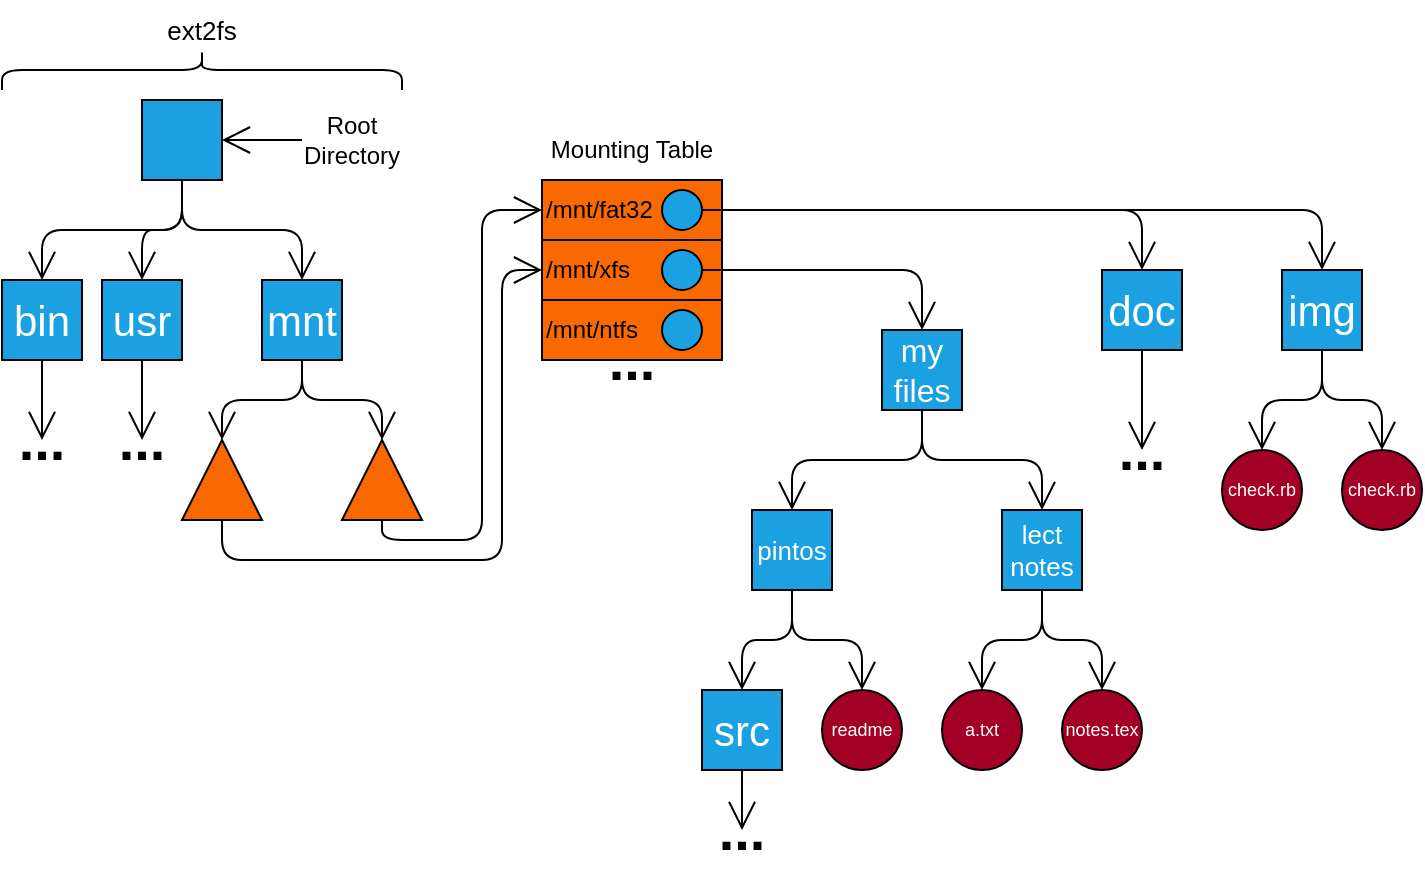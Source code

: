 <mxfile>
    <diagram id="h117Q7nclOa38uZsXCpi" name="Page-1">
        <mxGraphModel dx="704" dy="1174" grid="1" gridSize="10" guides="1" tooltips="1" connect="1" arrows="1" fold="1" page="1" pageScale="1" pageWidth="850" pageHeight="1100" math="0" shadow="0">
            <root>
                <mxCell id="0"/>
                <mxCell id="1" parent="0"/>
                <mxCell id="2" style="edgeStyle=orthogonalEdgeStyle;html=1;exitX=0.5;exitY=1;exitDx=0;exitDy=0;entryX=0.5;entryY=0;entryDx=0;entryDy=0;endArrow=open;endFill=0;endSize=12;" edge="1" parent="1" source="5" target="8">
                    <mxGeometry relative="1" as="geometry"/>
                </mxCell>
                <mxCell id="3" style="edgeStyle=orthogonalEdgeStyle;html=1;exitX=0.5;exitY=1;exitDx=0;exitDy=0;entryX=0.5;entryY=0;entryDx=0;entryDy=0;endArrow=open;endFill=0;endSize=12;" edge="1" parent="1" source="5" target="12">
                    <mxGeometry relative="1" as="geometry"/>
                </mxCell>
                <mxCell id="4" style="edgeStyle=orthogonalEdgeStyle;html=1;exitX=0.5;exitY=1;exitDx=0;exitDy=0;entryX=0.5;entryY=0;entryDx=0;entryDy=0;endArrow=open;endFill=0;endSize=12;" edge="1" parent="1" source="5" target="41">
                    <mxGeometry relative="1" as="geometry">
                        <mxPoint x="340" y="145" as="targetPoint"/>
                    </mxGeometry>
                </mxCell>
                <mxCell id="5" value="" style="rounded=0;whiteSpace=wrap;html=1;fillColor=#1ba1e2;fontColor=#ffffff;strokeColor=#000000;" vertex="1" parent="1">
                    <mxGeometry x="80" y="55" width="40" height="40" as="geometry"/>
                </mxCell>
                <mxCell id="7" style="edgeStyle=orthogonalEdgeStyle;html=1;exitX=0.5;exitY=1;exitDx=0;exitDy=0;entryX=0.5;entryY=0;entryDx=0;entryDy=0;endArrow=open;endFill=0;endSize=12;" edge="1" parent="1" source="8">
                    <mxGeometry relative="1" as="geometry">
                        <mxPoint x="30" y="225" as="targetPoint"/>
                    </mxGeometry>
                </mxCell>
                <mxCell id="8" value="bin" style="rounded=0;whiteSpace=wrap;html=1;fontSize=21;fillColor=#1ba1e2;fontColor=#ffffff;strokeColor=#000000;" vertex="1" parent="1">
                    <mxGeometry x="10" y="145" width="40" height="40" as="geometry"/>
                </mxCell>
                <mxCell id="10" style="edgeStyle=orthogonalEdgeStyle;html=1;exitX=0.5;exitY=1;exitDx=0;exitDy=0;endArrow=open;endFill=0;endSize=12;" edge="1" parent="1" source="12">
                    <mxGeometry relative="1" as="geometry">
                        <mxPoint x="80" y="225" as="targetPoint"/>
                    </mxGeometry>
                </mxCell>
                <mxCell id="12" value="usr" style="rounded=0;whiteSpace=wrap;html=1;fontSize=21;fillColor=#1ba1e2;fontColor=#ffffff;strokeColor=#000000;" vertex="1" parent="1">
                    <mxGeometry x="60" y="145" width="40" height="40" as="geometry"/>
                </mxCell>
                <mxCell id="35" style="edgeStyle=orthogonalEdgeStyle;html=1;exitX=0;exitY=0.5;exitDx=0;exitDy=0;entryX=1;entryY=0.5;entryDx=0;entryDy=0;fontSize=12;endArrow=open;endFill=0;endSize=12;" edge="1" parent="1" source="36" target="5">
                    <mxGeometry relative="1" as="geometry"/>
                </mxCell>
                <mxCell id="36" value="Root Directory" style="text;html=1;strokeColor=none;fillColor=none;align=center;verticalAlign=middle;whiteSpace=wrap;rounded=0;fontSize=12;" vertex="1" parent="1">
                    <mxGeometry x="160" y="60" width="50" height="30" as="geometry"/>
                </mxCell>
                <mxCell id="47" style="edgeStyle=orthogonalEdgeStyle;html=1;exitX=0.5;exitY=1;exitDx=0;exitDy=0;entryX=0;entryY=0;entryDx=20;entryDy=0;entryPerimeter=0;endArrow=open;endFill=0;endSize=12;" edge="1" parent="1" source="41" target="45">
                    <mxGeometry relative="1" as="geometry"/>
                </mxCell>
                <mxCell id="48" style="edgeStyle=orthogonalEdgeStyle;html=1;exitX=0.5;exitY=1;exitDx=0;exitDy=0;entryX=0;entryY=0;entryDx=20;entryDy=0;entryPerimeter=0;endArrow=open;endFill=0;endSize=12;" edge="1" parent="1" source="41" target="46">
                    <mxGeometry relative="1" as="geometry"/>
                </mxCell>
                <mxCell id="41" value="mnt" style="rounded=0;whiteSpace=wrap;html=1;fontSize=21;fillColor=#1ba1e2;fontColor=#ffffff;strokeColor=#000000;" vertex="1" parent="1">
                    <mxGeometry x="140" y="145" width="40" height="40" as="geometry"/>
                </mxCell>
                <mxCell id="96" style="edgeStyle=orthogonalEdgeStyle;html=1;exitX=0.5;exitY=1;exitDx=0;exitDy=0;exitPerimeter=0;fontSize=13;endArrow=open;endFill=0;endSize=12;entryX=0;entryY=0.5;entryDx=0;entryDy=0;" edge="1" parent="1" source="45" target="55">
                    <mxGeometry relative="1" as="geometry">
                        <mxPoint x="260" y="355" as="targetPoint"/>
                        <Array as="points">
                            <mxPoint x="120" y="285"/>
                            <mxPoint x="260" y="285"/>
                            <mxPoint x="260" y="140"/>
                        </Array>
                    </mxGeometry>
                </mxCell>
                <mxCell id="45" value="" style="verticalLabelPosition=bottom;verticalAlign=top;html=1;shape=mxgraph.basic.acute_triangle;dx=0.5;fillColor=#fa6800;fontColor=#000000;strokeColor=#000000;" vertex="1" parent="1">
                    <mxGeometry x="100" y="225" width="40" height="40" as="geometry"/>
                </mxCell>
                <mxCell id="67" style="edgeStyle=orthogonalEdgeStyle;html=1;exitX=0.5;exitY=1;exitDx=0;exitDy=0;exitPerimeter=0;entryX=0;entryY=0.5;entryDx=0;entryDy=0;fontSize=28;endArrow=open;endFill=0;endSize=12;" edge="1" parent="1" source="46" target="54">
                    <mxGeometry relative="1" as="geometry"/>
                </mxCell>
                <mxCell id="46" value="" style="verticalLabelPosition=bottom;verticalAlign=top;html=1;shape=mxgraph.basic.acute_triangle;dx=0.5;fillColor=#fa6800;fontColor=#000000;strokeColor=#000000;" vertex="1" parent="1">
                    <mxGeometry x="180" y="225" width="40" height="40" as="geometry"/>
                </mxCell>
                <mxCell id="54" value="&lt;span style=&quot;text-align: center;&quot;&gt;/mnt/fat32&lt;/span&gt;" style="rounded=0;whiteSpace=wrap;html=1;align=left;fillColor=#fa6800;strokeColor=#000000;fontColor=#000000;" vertex="1" parent="1">
                    <mxGeometry x="280" y="95" width="90" height="30" as="geometry"/>
                </mxCell>
                <mxCell id="55" value="&lt;span style=&quot;text-align: center;&quot;&gt;/mnt/xfs&lt;/span&gt;" style="rounded=0;whiteSpace=wrap;html=1;align=left;fillColor=#fa6800;strokeColor=#000000;fontColor=#000000;" vertex="1" parent="1">
                    <mxGeometry x="280" y="125" width="90" height="30" as="geometry"/>
                </mxCell>
                <mxCell id="56" value="/mnt/ntfs" style="rounded=0;whiteSpace=wrap;html=1;align=left;fillColor=#fa6800;fontColor=#000000;strokeColor=#000000;" vertex="1" parent="1">
                    <mxGeometry x="280" y="155" width="90" height="30" as="geometry"/>
                </mxCell>
                <mxCell id="74" style="edgeStyle=orthogonalEdgeStyle;html=1;exitX=1;exitY=0.5;exitDx=0;exitDy=0;entryX=0.5;entryY=0;entryDx=0;entryDy=0;fontSize=28;endArrow=open;endFill=0;endSize=12;" edge="1" parent="1" source="57" target="69">
                    <mxGeometry relative="1" as="geometry"/>
                </mxCell>
                <mxCell id="75" style="edgeStyle=orthogonalEdgeStyle;html=1;exitX=1;exitY=0.5;exitDx=0;exitDy=0;entryX=0.5;entryY=0;entryDx=0;entryDy=0;fontSize=28;endArrow=open;endFill=0;endSize=12;" edge="1" parent="1" source="57" target="68">
                    <mxGeometry relative="1" as="geometry"/>
                </mxCell>
                <mxCell id="57" value="" style="ellipse;whiteSpace=wrap;html=1;aspect=fixed;fillColor=#1ba1e2;fontColor=#ffffff;strokeColor=#000000;" vertex="1" parent="1">
                    <mxGeometry x="340" y="100" width="20" height="20" as="geometry"/>
                </mxCell>
                <mxCell id="95" style="edgeStyle=orthogonalEdgeStyle;html=1;exitX=1;exitY=0.5;exitDx=0;exitDy=0;entryX=0.5;entryY=0;entryDx=0;entryDy=0;fontSize=13;endArrow=open;endFill=0;endSize=12;" edge="1" parent="1" source="58" target="79">
                    <mxGeometry relative="1" as="geometry"/>
                </mxCell>
                <mxCell id="58" value="" style="ellipse;whiteSpace=wrap;html=1;aspect=fixed;fillColor=#1ba1e2;fontColor=#ffffff;strokeColor=#000000;" vertex="1" parent="1">
                    <mxGeometry x="340" y="130" width="20" height="20" as="geometry"/>
                </mxCell>
                <mxCell id="59" value="" style="ellipse;whiteSpace=wrap;html=1;aspect=fixed;fillColor=#1ba1e2;fontColor=#ffffff;strokeColor=#000000;" vertex="1" parent="1">
                    <mxGeometry x="340" y="160" width="20" height="20" as="geometry"/>
                </mxCell>
                <mxCell id="62" value="..." style="text;html=1;strokeColor=none;fillColor=none;align=center;verticalAlign=bottom;whiteSpace=wrap;rounded=0;fontSize=28;fontStyle=1" vertex="1" parent="1">
                    <mxGeometry x="305" y="185" width="40" height="20" as="geometry"/>
                </mxCell>
                <mxCell id="63" value="..." style="text;html=1;strokeColor=none;fillColor=none;align=center;verticalAlign=bottom;whiteSpace=wrap;rounded=0;fontSize=28;fontStyle=1" vertex="1" parent="1">
                    <mxGeometry x="10" y="225" width="40" height="20" as="geometry"/>
                </mxCell>
                <mxCell id="64" value="..." style="text;html=1;strokeColor=none;fillColor=none;align=center;verticalAlign=bottom;whiteSpace=wrap;rounded=0;fontSize=28;fontStyle=1" vertex="1" parent="1">
                    <mxGeometry x="60" y="225" width="40" height="20" as="geometry"/>
                </mxCell>
                <mxCell id="66" value="Mounting Table" style="text;html=1;strokeColor=none;fillColor=none;align=center;verticalAlign=middle;whiteSpace=wrap;rounded=0;fontSize=12;" vertex="1" parent="1">
                    <mxGeometry x="280" y="60" width="90" height="40" as="geometry"/>
                </mxCell>
                <mxCell id="76" style="edgeStyle=orthogonalEdgeStyle;html=1;exitX=0.5;exitY=1;exitDx=0;exitDy=0;fontSize=28;endArrow=open;endFill=0;endSize=12;entryX=0.5;entryY=0;entryDx=0;entryDy=0;" edge="1" parent="1" source="68" target="77">
                    <mxGeometry relative="1" as="geometry">
                        <mxPoint x="579.857" y="220" as="targetPoint"/>
                    </mxGeometry>
                </mxCell>
                <mxCell id="68" value="doc" style="rounded=0;whiteSpace=wrap;html=1;fontSize=21;fillColor=#1ba1e2;fontColor=#ffffff;strokeColor=#000000;" vertex="1" parent="1">
                    <mxGeometry x="560" y="140" width="40" height="40" as="geometry"/>
                </mxCell>
                <mxCell id="72" style="edgeStyle=orthogonalEdgeStyle;html=1;exitX=0.5;exitY=1;exitDx=0;exitDy=0;entryX=0.5;entryY=0;entryDx=0;entryDy=0;fontSize=28;endArrow=open;endFill=0;endSize=12;" edge="1" parent="1" source="69" target="71">
                    <mxGeometry relative="1" as="geometry"/>
                </mxCell>
                <mxCell id="73" style="edgeStyle=orthogonalEdgeStyle;html=1;exitX=0.5;exitY=1;exitDx=0;exitDy=0;entryX=0.5;entryY=0;entryDx=0;entryDy=0;fontSize=28;endArrow=open;endFill=0;endSize=12;" edge="1" parent="1" source="69" target="70">
                    <mxGeometry relative="1" as="geometry"/>
                </mxCell>
                <mxCell id="69" value="img" style="rounded=0;whiteSpace=wrap;html=1;fontSize=21;fillColor=#1ba1e2;fontColor=#ffffff;strokeColor=#000000;" vertex="1" parent="1">
                    <mxGeometry x="650" y="140" width="40" height="40" as="geometry"/>
                </mxCell>
                <mxCell id="70" value="check.rb" style="ellipse;whiteSpace=wrap;html=1;aspect=fixed;fontSize=9;fillColor=#a20025;fontColor=#ffffff;strokeColor=#000000;" vertex="1" parent="1">
                    <mxGeometry x="680" y="230" width="40" height="40" as="geometry"/>
                </mxCell>
                <mxCell id="71" value="check.rb" style="ellipse;whiteSpace=wrap;html=1;aspect=fixed;fontSize=9;fillColor=#a20025;fontColor=#ffffff;strokeColor=#000000;" vertex="1" parent="1">
                    <mxGeometry x="620" y="230" width="40" height="40" as="geometry"/>
                </mxCell>
                <mxCell id="77" value="..." style="text;html=1;strokeColor=none;fillColor=none;align=center;verticalAlign=bottom;whiteSpace=wrap;rounded=0;fontSize=28;fontStyle=1" vertex="1" parent="1">
                    <mxGeometry x="560" y="230" width="40" height="20" as="geometry"/>
                </mxCell>
                <mxCell id="93" style="edgeStyle=orthogonalEdgeStyle;html=1;exitX=0.5;exitY=1;exitDx=0;exitDy=0;fontSize=13;endArrow=open;endFill=0;endSize=12;" edge="1" parent="1" source="79" target="81">
                    <mxGeometry relative="1" as="geometry"/>
                </mxCell>
                <mxCell id="94" style="edgeStyle=orthogonalEdgeStyle;html=1;exitX=0.5;exitY=1;exitDx=0;exitDy=0;entryX=0.5;entryY=0;entryDx=0;entryDy=0;fontSize=13;endArrow=open;endFill=0;endSize=12;" edge="1" parent="1" source="79" target="80">
                    <mxGeometry relative="1" as="geometry"/>
                </mxCell>
                <mxCell id="79" value="my&lt;br style=&quot;font-size: 16px;&quot;&gt;files" style="rounded=0;whiteSpace=wrap;html=1;fontSize=16;fillColor=#1ba1e2;fontColor=#ffffff;strokeColor=#000000;" vertex="1" parent="1">
                    <mxGeometry x="450" y="170" width="40" height="40" as="geometry"/>
                </mxCell>
                <mxCell id="84" style="edgeStyle=orthogonalEdgeStyle;html=1;exitX=0.5;exitY=1;exitDx=0;exitDy=0;entryX=0.5;entryY=0;entryDx=0;entryDy=0;fontSize=13;endArrow=open;endFill=0;endSize=12;" edge="1" parent="1" source="80" target="83">
                    <mxGeometry relative="1" as="geometry"/>
                </mxCell>
                <mxCell id="85" style="edgeStyle=orthogonalEdgeStyle;html=1;exitX=0.5;exitY=1;exitDx=0;exitDy=0;entryX=0.5;entryY=0;entryDx=0;entryDy=0;fontSize=13;endArrow=open;endFill=0;endSize=12;" edge="1" parent="1" source="80" target="82">
                    <mxGeometry relative="1" as="geometry"/>
                </mxCell>
                <mxCell id="80" value="lect&lt;br&gt;notes" style="rounded=0;whiteSpace=wrap;html=1;fontSize=13;fillColor=#1ba1e2;fontColor=#ffffff;strokeColor=#000000;" vertex="1" parent="1">
                    <mxGeometry x="510" y="260" width="40" height="40" as="geometry"/>
                </mxCell>
                <mxCell id="89" style="edgeStyle=orthogonalEdgeStyle;html=1;exitX=0.5;exitY=1;exitDx=0;exitDy=0;fontSize=13;endArrow=open;endFill=0;endSize=12;entryX=0.5;entryY=0;entryDx=0;entryDy=0;" edge="1" parent="1" source="81" target="88">
                    <mxGeometry relative="1" as="geometry">
                        <mxPoint x="430" y="340" as="targetPoint"/>
                    </mxGeometry>
                </mxCell>
                <mxCell id="90" style="edgeStyle=orthogonalEdgeStyle;html=1;exitX=0.5;exitY=1;exitDx=0;exitDy=0;fontSize=13;endArrow=open;endFill=0;endSize=12;entryX=0.5;entryY=0;entryDx=0;entryDy=0;" edge="1" parent="1" source="81" target="87">
                    <mxGeometry relative="1" as="geometry">
                        <mxPoint x="400" y="330" as="targetPoint"/>
                    </mxGeometry>
                </mxCell>
                <mxCell id="81" value="pintos" style="rounded=0;whiteSpace=wrap;html=1;fontSize=13;fillColor=#1ba1e2;fontColor=#ffffff;strokeColor=#000000;" vertex="1" parent="1">
                    <mxGeometry x="385" y="260" width="40" height="40" as="geometry"/>
                </mxCell>
                <mxCell id="82" value="notes.tex" style="ellipse;whiteSpace=wrap;html=1;aspect=fixed;fontSize=9;fillColor=#a20025;fontColor=#ffffff;strokeColor=#000000;" vertex="1" parent="1">
                    <mxGeometry x="540" y="350" width="40" height="40" as="geometry"/>
                </mxCell>
                <mxCell id="83" value="a.txt" style="ellipse;whiteSpace=wrap;html=1;aspect=fixed;fontSize=9;fillColor=#a20025;fontColor=#ffffff;strokeColor=#000000;" vertex="1" parent="1">
                    <mxGeometry x="480" y="350" width="40" height="40" as="geometry"/>
                </mxCell>
                <mxCell id="91" style="edgeStyle=orthogonalEdgeStyle;html=1;exitX=0.5;exitY=1;exitDx=0;exitDy=0;fontSize=13;endArrow=open;endFill=0;endSize=12;entryX=0.5;entryY=0;entryDx=0;entryDy=0;" edge="1" parent="1" source="87" target="92">
                    <mxGeometry relative="1" as="geometry">
                        <mxPoint x="380" y="430" as="targetPoint"/>
                    </mxGeometry>
                </mxCell>
                <mxCell id="87" value="src" style="rounded=0;whiteSpace=wrap;html=1;fontSize=21;fillColor=#1ba1e2;fontColor=#ffffff;strokeColor=#000000;" vertex="1" parent="1">
                    <mxGeometry x="360" y="350" width="40" height="40" as="geometry"/>
                </mxCell>
                <mxCell id="88" value="readme" style="ellipse;whiteSpace=wrap;html=1;aspect=fixed;fontSize=9;fillColor=#a20025;fontColor=#ffffff;strokeColor=#000000;" vertex="1" parent="1">
                    <mxGeometry x="420" y="350" width="40" height="40" as="geometry"/>
                </mxCell>
                <mxCell id="92" value="..." style="text;html=1;strokeColor=none;fillColor=none;align=center;verticalAlign=bottom;whiteSpace=wrap;rounded=0;fontSize=28;fontStyle=1" vertex="1" parent="1">
                    <mxGeometry x="360" y="420" width="40" height="20" as="geometry"/>
                </mxCell>
                <mxCell id="97" value="" style="shape=curlyBracket;whiteSpace=wrap;html=1;rounded=1;flipH=1;fontSize=13;strokeColor=#000000;verticalAlign=bottom;rotation=-90;" vertex="1" parent="1">
                    <mxGeometry x="100" y="-60" width="20" height="200" as="geometry"/>
                </mxCell>
                <mxCell id="99" value="ext2fs" style="text;html=1;strokeColor=none;fillColor=none;align=center;verticalAlign=middle;whiteSpace=wrap;rounded=0;fontSize=13;" vertex="1" parent="1">
                    <mxGeometry x="90" y="5" width="40" height="30" as="geometry"/>
                </mxCell>
            </root>
        </mxGraphModel>
    </diagram>
</mxfile>
